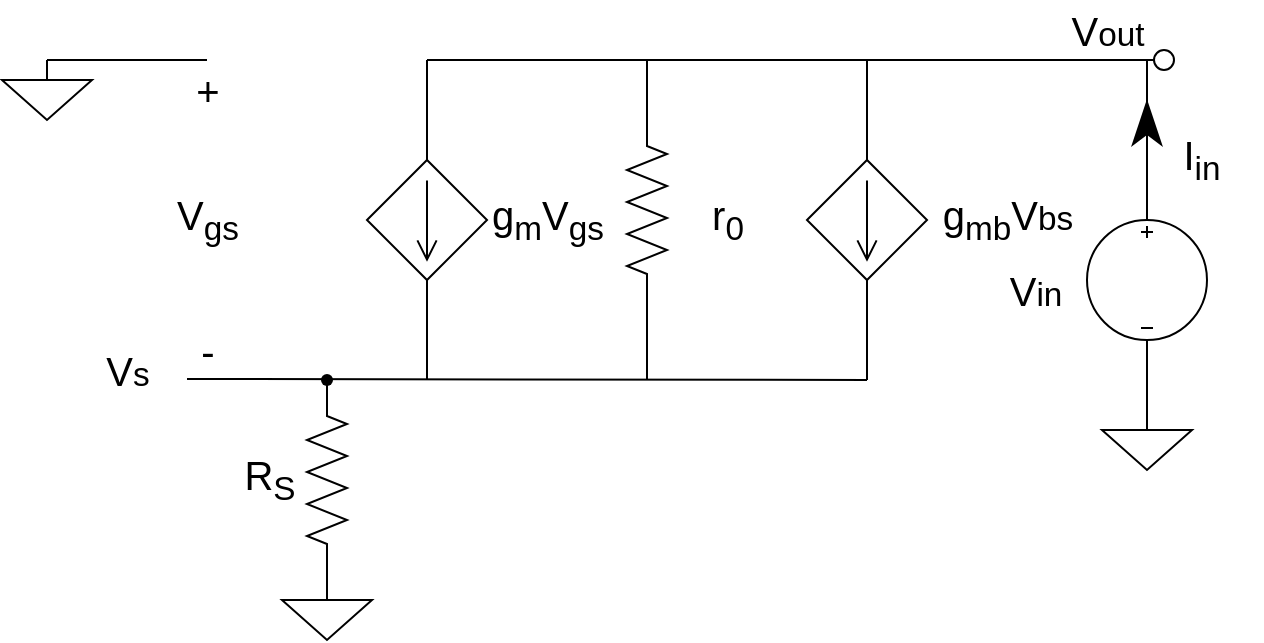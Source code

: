 <mxfile version="24.2.5" type="device">
  <diagram name="第 1 页" id="mJmdeT1Hg_CXE3lwP38J">
    <mxGraphModel dx="1122" dy="780" grid="1" gridSize="10" guides="1" tooltips="1" connect="1" arrows="1" fold="1" page="1" pageScale="1" pageWidth="827" pageHeight="1169" math="0" shadow="0">
      <root>
        <mxCell id="0" />
        <mxCell id="1" parent="0" />
        <mxCell id="_NouTSt60ACXxkh0CCPD-1" value="" style="pointerEvents=1;verticalLabelPosition=bottom;shadow=0;dashed=0;align=center;html=1;verticalAlign=top;shape=mxgraph.electrical.signal_sources.source;aspect=fixed;points=[[0.5,0,0],[1,0.5,0],[0.5,1,0],[0,0.5,0]];elSignalType=dc2;elSourceType=dependent;" vertex="1" parent="1">
          <mxGeometry x="462.5" y="210" width="60" height="60" as="geometry" />
        </mxCell>
        <mxCell id="_NouTSt60ACXxkh0CCPD-2" value="" style="pointerEvents=1;verticalLabelPosition=bottom;shadow=0;dashed=0;align=center;html=1;verticalAlign=top;shape=mxgraph.electrical.signal_sources.source;aspect=fixed;points=[[0.5,0,0],[1,0.5,0],[0.5,1,0],[0,0.5,0]];elSignalType=dc2;elSourceType=dependent;" vertex="1" parent="1">
          <mxGeometry x="682.5" y="210" width="60" height="60" as="geometry" />
        </mxCell>
        <mxCell id="_NouTSt60ACXxkh0CCPD-3" value="" style="pointerEvents=1;verticalLabelPosition=bottom;shadow=0;dashed=0;align=center;html=1;verticalAlign=top;shape=mxgraph.electrical.resistors.resistor_2;rotation=90;" vertex="1" parent="1">
          <mxGeometry x="552.5" y="225" width="100" height="20" as="geometry" />
        </mxCell>
        <mxCell id="_NouTSt60ACXxkh0CCPD-6" value="" style="pointerEvents=1;verticalLabelPosition=bottom;shadow=0;dashed=0;align=center;html=1;verticalAlign=top;shape=mxgraph.electrical.signal_sources.signal_ground;" vertex="1" parent="1">
          <mxGeometry x="420" y="420" width="45" height="30" as="geometry" />
        </mxCell>
        <mxCell id="_NouTSt60ACXxkh0CCPD-7" value="" style="endArrow=none;html=1;strokeWidth=1;rounded=0;" edge="1" parent="1">
          <mxGeometry width="100" relative="1" as="geometry">
            <mxPoint x="372.5" y="319.5" as="sourcePoint" />
            <mxPoint x="712.5" y="320" as="targetPoint" />
          </mxGeometry>
        </mxCell>
        <mxCell id="_NouTSt60ACXxkh0CCPD-8" value="" style="endArrow=none;html=1;strokeWidth=1;rounded=0;entryX=0.5;entryY=1;entryDx=0;entryDy=0;entryPerimeter=0;" edge="1" parent="1" target="_NouTSt60ACXxkh0CCPD-2">
          <mxGeometry width="100" relative="1" as="geometry">
            <mxPoint x="712.5" y="320" as="sourcePoint" />
            <mxPoint x="692.5" y="300" as="targetPoint" />
          </mxGeometry>
        </mxCell>
        <mxCell id="_NouTSt60ACXxkh0CCPD-9" value="" style="endArrow=none;html=1;strokeWidth=1;rounded=0;entryX=1;entryY=0.5;entryDx=0;entryDy=0;entryPerimeter=0;" edge="1" parent="1" target="_NouTSt60ACXxkh0CCPD-3">
          <mxGeometry width="100" relative="1" as="geometry">
            <mxPoint x="602.5" y="320" as="sourcePoint" />
            <mxPoint x="722.5" y="280" as="targetPoint" />
          </mxGeometry>
        </mxCell>
        <mxCell id="_NouTSt60ACXxkh0CCPD-10" value="" style="endArrow=none;html=1;strokeWidth=1;rounded=0;entryX=0.5;entryY=1;entryDx=0;entryDy=0;entryPerimeter=0;" edge="1" parent="1" target="_NouTSt60ACXxkh0CCPD-1">
          <mxGeometry width="100" relative="1" as="geometry">
            <mxPoint x="492.5" y="320" as="sourcePoint" />
            <mxPoint x="492.3" y="275" as="targetPoint" />
          </mxGeometry>
        </mxCell>
        <mxCell id="_NouTSt60ACXxkh0CCPD-11" value="" style="endArrow=none;html=1;strokeWidth=1;rounded=0;" edge="1" parent="1">
          <mxGeometry width="100" relative="1" as="geometry">
            <mxPoint x="492.5" y="160" as="sourcePoint" />
            <mxPoint x="862.5" y="160" as="targetPoint" />
          </mxGeometry>
        </mxCell>
        <mxCell id="_NouTSt60ACXxkh0CCPD-12" value="" style="endArrow=none;html=1;strokeWidth=1;rounded=0;exitX=0.5;exitY=0;exitDx=0;exitDy=0;exitPerimeter=0;" edge="1" parent="1" source="_NouTSt60ACXxkh0CCPD-1">
          <mxGeometry width="100" relative="1" as="geometry">
            <mxPoint x="502.5" y="260" as="sourcePoint" />
            <mxPoint x="492.5" y="160" as="targetPoint" />
          </mxGeometry>
        </mxCell>
        <mxCell id="_NouTSt60ACXxkh0CCPD-13" value="" style="endArrow=none;html=1;strokeWidth=1;rounded=0;entryX=0;entryY=0.5;entryDx=0;entryDy=0;entryPerimeter=0;" edge="1" parent="1" target="_NouTSt60ACXxkh0CCPD-3">
          <mxGeometry width="100" relative="1" as="geometry">
            <mxPoint x="602.5" y="160" as="sourcePoint" />
            <mxPoint x="602.5" y="260" as="targetPoint" />
          </mxGeometry>
        </mxCell>
        <mxCell id="_NouTSt60ACXxkh0CCPD-14" value="" style="endArrow=none;html=1;strokeWidth=1;rounded=0;exitX=0.5;exitY=0;exitDx=0;exitDy=0;exitPerimeter=0;" edge="1" parent="1" source="_NouTSt60ACXxkh0CCPD-2">
          <mxGeometry width="100" relative="1" as="geometry">
            <mxPoint x="722.5" y="200" as="sourcePoint" />
            <mxPoint x="712.5" y="160" as="targetPoint" />
          </mxGeometry>
        </mxCell>
        <mxCell id="_NouTSt60ACXxkh0CCPD-15" value="" style="endArrow=none;html=1;strokeWidth=1;rounded=0;entryX=0;entryY=0.5;entryDx=0;entryDy=0;entryPerimeter=0;" edge="1" parent="1">
          <mxGeometry width="100" relative="1" as="geometry">
            <mxPoint x="852.5" y="160" as="sourcePoint" />
            <mxPoint x="852.5" y="240" as="targetPoint" />
          </mxGeometry>
        </mxCell>
        <mxCell id="_NouTSt60ACXxkh0CCPD-16" value="" style="pointerEvents=1;verticalLabelPosition=bottom;shadow=0;dashed=0;align=center;html=1;verticalAlign=top;shape=mxgraph.electrical.signal_sources.signal_ground;" vertex="1" parent="1">
          <mxGeometry x="830" y="335" width="45" height="30" as="geometry" />
        </mxCell>
        <mxCell id="_NouTSt60ACXxkh0CCPD-17" value="" style="endArrow=none;html=1;strokeWidth=1;rounded=0;" edge="1" parent="1">
          <mxGeometry width="100" relative="1" as="geometry">
            <mxPoint x="302.5" y="160" as="sourcePoint" />
            <mxPoint x="382.5" y="160" as="targetPoint" />
          </mxGeometry>
        </mxCell>
        <mxCell id="_NouTSt60ACXxkh0CCPD-18" value="&lt;span style=&quot;font-size: 20px;&quot;&gt;+&lt;/span&gt;" style="text;html=1;align=center;verticalAlign=middle;whiteSpace=wrap;rounded=0;" vertex="1" parent="1">
          <mxGeometry x="352.5" y="160" width="60" height="30" as="geometry" />
        </mxCell>
        <mxCell id="_NouTSt60ACXxkh0CCPD-19" value="&lt;span style=&quot;font-size: 20px;&quot;&gt;-&lt;/span&gt;&lt;span style=&quot;color: rgba(0, 0, 0, 0); font-family: monospace; font-size: 0px; text-align: start; text-wrap: nowrap;&quot;&gt;%3CmxGraphModel%3E%3Croot%3E%3CmxCell%20id%3D%220%22%2F%3E%3CmxCell%20id%3D%221%22%20parent%3D%220%22%2F%3E%3CmxCell%20id%3D%222%22%20value%3D%22%26lt%3Bspan%20style%3D%26quot%3Bfont-size%3A%2020px%3B%26quot%3B%26gt%3B%2B%26lt%3B%2Fspan%26gt%3B%22%20style%3D%22text%3Bhtml%3D1%3Balign%3Dcenter%3BverticalAlign%3Dmiddle%3BwhiteSpace%3Dwrap%3Brounded%3D0%3B%22%20vertex%3D%221%22%20parent%3D%221%22%3E%3CmxGeometry%20x%3D%22490%22%20y%3D%22160%22%20width%3D%2260%22%20height%3D%2230%22%20as%3D%22geometry%22%2F%3E%3C%2FmxCell%3E%3C%2Froot%3E%3C%2FmxGraphModel%3E&lt;/span&gt;" style="text;html=1;align=center;verticalAlign=middle;whiteSpace=wrap;rounded=0;" vertex="1" parent="1">
          <mxGeometry x="352.5" y="290" width="60" height="30" as="geometry" />
        </mxCell>
        <mxCell id="_NouTSt60ACXxkh0CCPD-20" value="&lt;span style=&quot;font-size: 20px;&quot;&gt;V&lt;sub&gt;gs&lt;/sub&gt;&lt;/span&gt;" style="text;html=1;align=center;verticalAlign=middle;whiteSpace=wrap;rounded=0;" vertex="1" parent="1">
          <mxGeometry x="352.5" y="225" width="60" height="30" as="geometry" />
        </mxCell>
        <mxCell id="_NouTSt60ACXxkh0CCPD-21" value="" style="pointerEvents=1;verticalLabelPosition=bottom;shadow=0;dashed=0;align=center;html=1;verticalAlign=top;shape=mxgraph.electrical.signal_sources.signal_ground;" vertex="1" parent="1">
          <mxGeometry x="280" y="160" width="45" height="30" as="geometry" />
        </mxCell>
        <mxCell id="_NouTSt60ACXxkh0CCPD-22" value="&lt;span style=&quot;font-size: 20px;&quot;&gt;R&lt;sub&gt;S&lt;/sub&gt;&lt;/span&gt;" style="text;html=1;align=center;verticalAlign=middle;whiteSpace=wrap;rounded=0;" vertex="1" parent="1">
          <mxGeometry x="384" y="355" width="60" height="30" as="geometry" />
        </mxCell>
        <mxCell id="_NouTSt60ACXxkh0CCPD-23" value="&lt;font style=&quot;font-size: 20px;&quot;&gt;g&lt;sub&gt;m&lt;/sub&gt;V&lt;sub&gt;gs&lt;/sub&gt;&lt;/font&gt;" style="text;html=1;align=center;verticalAlign=middle;whiteSpace=wrap;rounded=0;" vertex="1" parent="1">
          <mxGeometry x="522.5" y="225" width="60" height="30" as="geometry" />
        </mxCell>
        <mxCell id="_NouTSt60ACXxkh0CCPD-24" value="&lt;span style=&quot;font-size: 20px;&quot;&gt;r&lt;sub&gt;0&lt;/sub&gt;&lt;/span&gt;" style="text;html=1;align=center;verticalAlign=middle;whiteSpace=wrap;rounded=0;" vertex="1" parent="1">
          <mxGeometry x="612.5" y="225" width="60" height="30" as="geometry" />
        </mxCell>
        <mxCell id="_NouTSt60ACXxkh0CCPD-25" value="&lt;font style=&quot;font-size: 20px;&quot;&gt;g&lt;sub&gt;mb&lt;/sub&gt;V&lt;/font&gt;&lt;font style=&quot;font-size: 16.667px;&quot;&gt;bs&lt;/font&gt;" style="text;html=1;align=center;verticalAlign=middle;whiteSpace=wrap;rounded=0;" vertex="1" parent="1">
          <mxGeometry x="752.5" y="225" width="60" height="30" as="geometry" />
        </mxCell>
        <mxCell id="_NouTSt60ACXxkh0CCPD-27" value="&lt;span style=&quot;font-size: 20px;&quot;&gt;V&lt;/span&gt;&lt;span style=&quot;font-size: 16.667px;&quot;&gt;s&lt;/span&gt;" style="text;html=1;align=center;verticalAlign=middle;whiteSpace=wrap;rounded=0;" vertex="1" parent="1">
          <mxGeometry x="312.5" y="300" width="60" height="30" as="geometry" />
        </mxCell>
        <mxCell id="_NouTSt60ACXxkh0CCPD-28" value="&lt;font style=&quot;font-size: 20px;&quot;&gt;V&lt;/font&gt;&lt;font style=&quot;font-size: 16.667px;&quot;&gt;out&lt;/font&gt;" style="text;html=1;align=center;verticalAlign=middle;whiteSpace=wrap;rounded=0;" vertex="1" parent="1">
          <mxGeometry x="802.5" y="130" width="60" height="30" as="geometry" />
        </mxCell>
        <mxCell id="_NouTSt60ACXxkh0CCPD-29" value="" style="verticalLabelPosition=bottom;shadow=0;dashed=0;align=center;html=1;verticalAlign=top;strokeWidth=1;shape=ellipse;" vertex="1" parent="1">
          <mxGeometry x="856" y="155" width="10" height="10" as="geometry" />
        </mxCell>
        <mxCell id="_NouTSt60ACXxkh0CCPD-30" value="" style="shape=waypoint;sketch=0;fillStyle=solid;size=6;pointerEvents=1;points=[];fillColor=none;resizable=0;rotatable=0;perimeter=centerPerimeter;snapToPoint=1;" vertex="1" parent="1">
          <mxGeometry x="432.5" y="310" width="20" height="20" as="geometry" />
        </mxCell>
        <mxCell id="_NouTSt60ACXxkh0CCPD-32" value="" style="endArrow=classicThin;html=1;strokeWidth=1;endSize=20;rounded=0;exitX=0.5;exitY=0;exitDx=0;exitDy=0;exitPerimeter=0;" edge="1" parent="1">
          <mxGeometry width="100" relative="1" as="geometry">
            <mxPoint x="852.5" y="235" as="sourcePoint" />
            <mxPoint x="852.5" y="180" as="targetPoint" />
          </mxGeometry>
        </mxCell>
        <mxCell id="_NouTSt60ACXxkh0CCPD-33" value="&lt;span style=&quot;font-size: 20px;&quot;&gt;I&lt;sub&gt;in&lt;/sub&gt;&lt;/span&gt;" style="text;html=1;align=center;verticalAlign=middle;whiteSpace=wrap;rounded=0;" vertex="1" parent="1">
          <mxGeometry x="850" y="195" width="60" height="30" as="geometry" />
        </mxCell>
        <mxCell id="_NouTSt60ACXxkh0CCPD-34" value="" style="pointerEvents=1;verticalLabelPosition=bottom;shadow=0;dashed=0;align=center;html=1;verticalAlign=top;shape=mxgraph.electrical.signal_sources.source;aspect=fixed;points=[[0.5,0,0],[1,0.5,0],[0.5,1,0],[0,0.5,0]];elSignalType=dc3;" vertex="1" parent="1">
          <mxGeometry x="822.5" y="240" width="60" height="60" as="geometry" />
        </mxCell>
        <mxCell id="_NouTSt60ACXxkh0CCPD-35" value="" style="endArrow=none;html=1;rounded=0;entryX=0.5;entryY=1;entryDx=0;entryDy=0;entryPerimeter=0;exitX=0.5;exitY=0;exitDx=0;exitDy=0;exitPerimeter=0;" edge="1" parent="1" source="_NouTSt60ACXxkh0CCPD-16" target="_NouTSt60ACXxkh0CCPD-34">
          <mxGeometry width="50" height="50" relative="1" as="geometry">
            <mxPoint x="620" y="340" as="sourcePoint" />
            <mxPoint x="670" y="290" as="targetPoint" />
          </mxGeometry>
        </mxCell>
        <mxCell id="_NouTSt60ACXxkh0CCPD-36" value="" style="pointerEvents=1;verticalLabelPosition=bottom;shadow=0;dashed=0;align=center;html=1;verticalAlign=top;shape=mxgraph.electrical.resistors.resistor_2;rotation=90;" vertex="1" parent="1">
          <mxGeometry x="392.5" y="360" width="100" height="20" as="geometry" />
        </mxCell>
        <mxCell id="_NouTSt60ACXxkh0CCPD-37" value="&lt;span style=&quot;font-size: 20px;&quot;&gt;V&lt;/span&gt;&lt;span style=&quot;font-size: 16.667px;&quot;&gt;in&lt;/span&gt;" style="text;html=1;align=center;verticalAlign=middle;whiteSpace=wrap;rounded=0;" vertex="1" parent="1">
          <mxGeometry x="767" y="260" width="60" height="30" as="geometry" />
        </mxCell>
      </root>
    </mxGraphModel>
  </diagram>
</mxfile>
